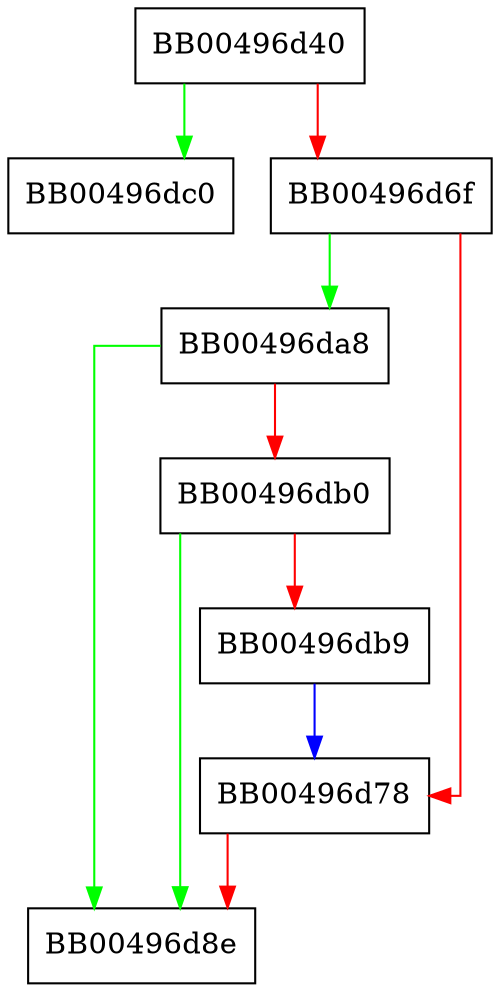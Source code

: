 digraph SSL_use_PrivateKey_ASN1 {
  node [shape="box"];
  graph [splines=ortho];
  BB00496d40 -> BB00496dc0 [color="green"];
  BB00496d40 -> BB00496d6f [color="red"];
  BB00496d6f -> BB00496da8 [color="green"];
  BB00496d6f -> BB00496d78 [color="red"];
  BB00496d78 -> BB00496d8e [color="red"];
  BB00496da8 -> BB00496d8e [color="green"];
  BB00496da8 -> BB00496db0 [color="red"];
  BB00496db0 -> BB00496d8e [color="green"];
  BB00496db0 -> BB00496db9 [color="red"];
  BB00496db9 -> BB00496d78 [color="blue"];
}